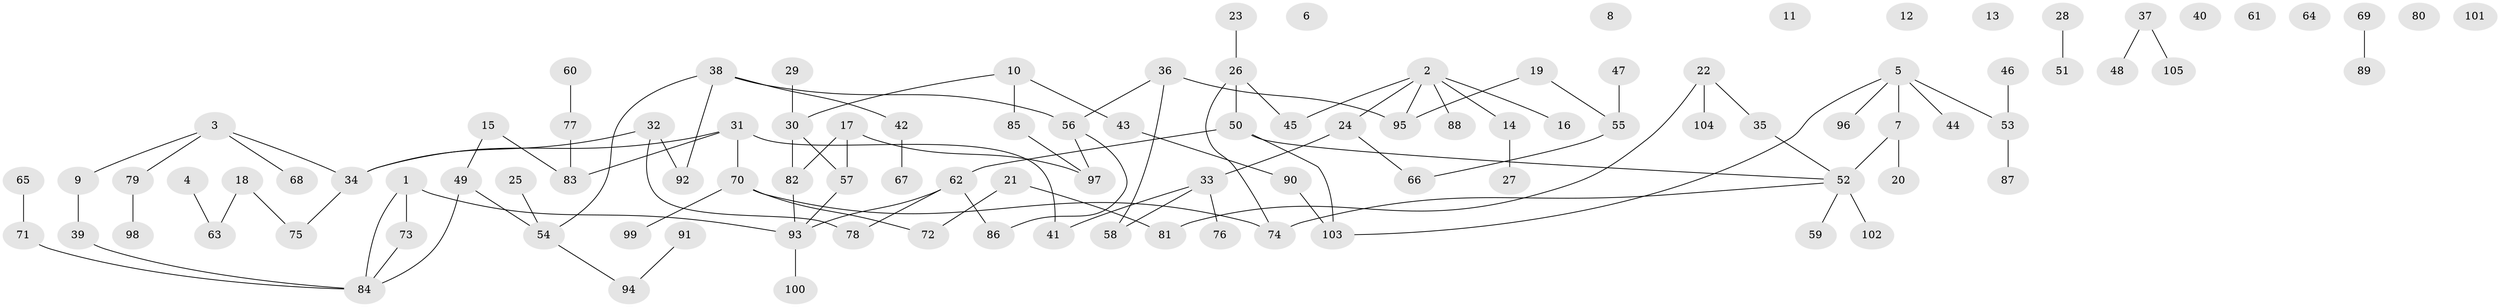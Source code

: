 // Generated by graph-tools (version 1.1) at 2025/25/03/09/25 03:25:19]
// undirected, 105 vertices, 109 edges
graph export_dot {
graph [start="1"]
  node [color=gray90,style=filled];
  1;
  2;
  3;
  4;
  5;
  6;
  7;
  8;
  9;
  10;
  11;
  12;
  13;
  14;
  15;
  16;
  17;
  18;
  19;
  20;
  21;
  22;
  23;
  24;
  25;
  26;
  27;
  28;
  29;
  30;
  31;
  32;
  33;
  34;
  35;
  36;
  37;
  38;
  39;
  40;
  41;
  42;
  43;
  44;
  45;
  46;
  47;
  48;
  49;
  50;
  51;
  52;
  53;
  54;
  55;
  56;
  57;
  58;
  59;
  60;
  61;
  62;
  63;
  64;
  65;
  66;
  67;
  68;
  69;
  70;
  71;
  72;
  73;
  74;
  75;
  76;
  77;
  78;
  79;
  80;
  81;
  82;
  83;
  84;
  85;
  86;
  87;
  88;
  89;
  90;
  91;
  92;
  93;
  94;
  95;
  96;
  97;
  98;
  99;
  100;
  101;
  102;
  103;
  104;
  105;
  1 -- 73;
  1 -- 84;
  1 -- 93;
  2 -- 14;
  2 -- 16;
  2 -- 24;
  2 -- 45;
  2 -- 88;
  2 -- 95;
  3 -- 9;
  3 -- 34;
  3 -- 68;
  3 -- 79;
  4 -- 63;
  5 -- 7;
  5 -- 44;
  5 -- 53;
  5 -- 96;
  5 -- 103;
  7 -- 20;
  7 -- 52;
  9 -- 39;
  10 -- 30;
  10 -- 43;
  10 -- 85;
  14 -- 27;
  15 -- 49;
  15 -- 83;
  17 -- 57;
  17 -- 82;
  17 -- 97;
  18 -- 63;
  18 -- 75;
  19 -- 55;
  19 -- 95;
  21 -- 72;
  21 -- 81;
  22 -- 35;
  22 -- 81;
  22 -- 104;
  23 -- 26;
  24 -- 33;
  24 -- 66;
  25 -- 54;
  26 -- 45;
  26 -- 50;
  26 -- 74;
  28 -- 51;
  29 -- 30;
  30 -- 57;
  30 -- 82;
  31 -- 34;
  31 -- 41;
  31 -- 70;
  31 -- 83;
  32 -- 34;
  32 -- 78;
  32 -- 92;
  33 -- 41;
  33 -- 58;
  33 -- 76;
  34 -- 75;
  35 -- 52;
  36 -- 56;
  36 -- 58;
  36 -- 95;
  37 -- 48;
  37 -- 105;
  38 -- 42;
  38 -- 54;
  38 -- 56;
  38 -- 92;
  39 -- 84;
  42 -- 67;
  43 -- 90;
  46 -- 53;
  47 -- 55;
  49 -- 54;
  49 -- 84;
  50 -- 52;
  50 -- 62;
  50 -- 103;
  52 -- 59;
  52 -- 74;
  52 -- 102;
  53 -- 87;
  54 -- 94;
  55 -- 66;
  56 -- 86;
  56 -- 97;
  57 -- 93;
  60 -- 77;
  62 -- 78;
  62 -- 86;
  62 -- 93;
  65 -- 71;
  69 -- 89;
  70 -- 72;
  70 -- 74;
  70 -- 99;
  71 -- 84;
  73 -- 84;
  77 -- 83;
  79 -- 98;
  82 -- 93;
  85 -- 97;
  90 -- 103;
  91 -- 94;
  93 -- 100;
}
